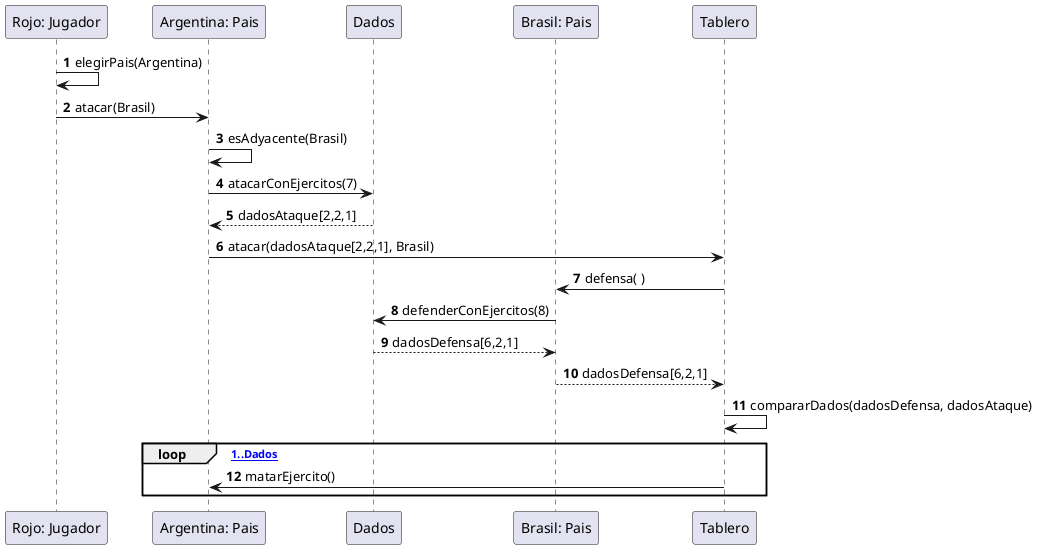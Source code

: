 @startuml

autonumber
participant "Rojo: Jugador" as Rojo order 1
participant "Argentina: Pais" as Argentina order 2
participant "Brasil: Pais" as Brasil order 4
participant Dados order 3
participant Tablero order 5

Rojo -> Rojo : elegirPais(Argentina)
Rojo -> Argentina : atacar(Brasil)
Argentina -> Argentina : esAdyacente(Brasil)
Argentina -> Dados : atacarConEjercitos(7)
return dadosAtaque[2,2,1]

Argentina -> Tablero : atacar(dadosAtaque[2,2,1], Brasil)
Tablero -> Brasil : defensa( )
Brasil -> Dados : defenderConEjercitos(8)
return dadosDefensa[6,2,1]

Brasil -[dashed]> Tablero : dadosDefensa[6,2,1]

Tablero -> Tablero : compararDados(dadosDefensa, dadosAtaque)
loop [1..Dados]
    Tablero -> Argentina : matarEjercito()
end


@enduml